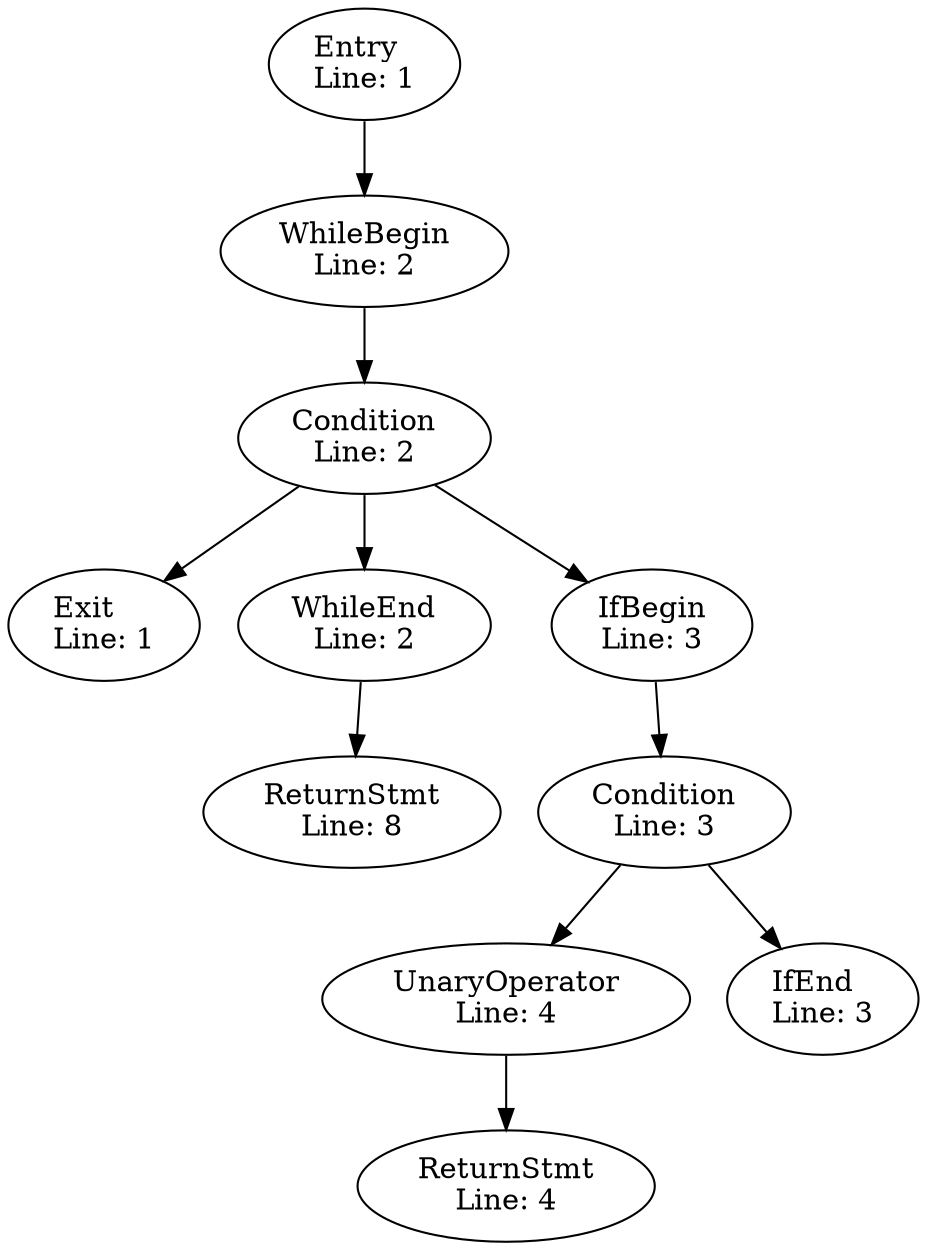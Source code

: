digraph dominators {

"10" [label="ReturnStmt\lLine: 4"]
"11" -> "10"
"7#End" [label="IfEnd\lLine: 3"]
"7#Condition" -> "7#End"
"2#Exit" [label="Exit\lLine: 1"]
"4#Condition" -> "2#Exit"
"4#End" [label="WhileEnd\lLine: 2"]
"4#Condition" -> "4#End"
"11" [label="UnaryOperator\lLine: 4"]
"7#Condition" -> "11"
"7#Begin" [label="IfBegin\lLine: 3"]
"4#Condition" -> "7#Begin"
"13" [label="ReturnStmt\lLine: 8"]
"4#End" -> "13"
"4#Condition" [label="Condition\lLine: 2"]
"4#Begin" -> "4#Condition"
"4#Begin" [label="WhileBegin\lLine: 2"]
"2#Entry" -> "4#Begin"
"7#Condition" [label="Condition\lLine: 3"]
"7#Begin" -> "7#Condition"
"2#Entry" [label="Entry\lLine: 1"]

}
